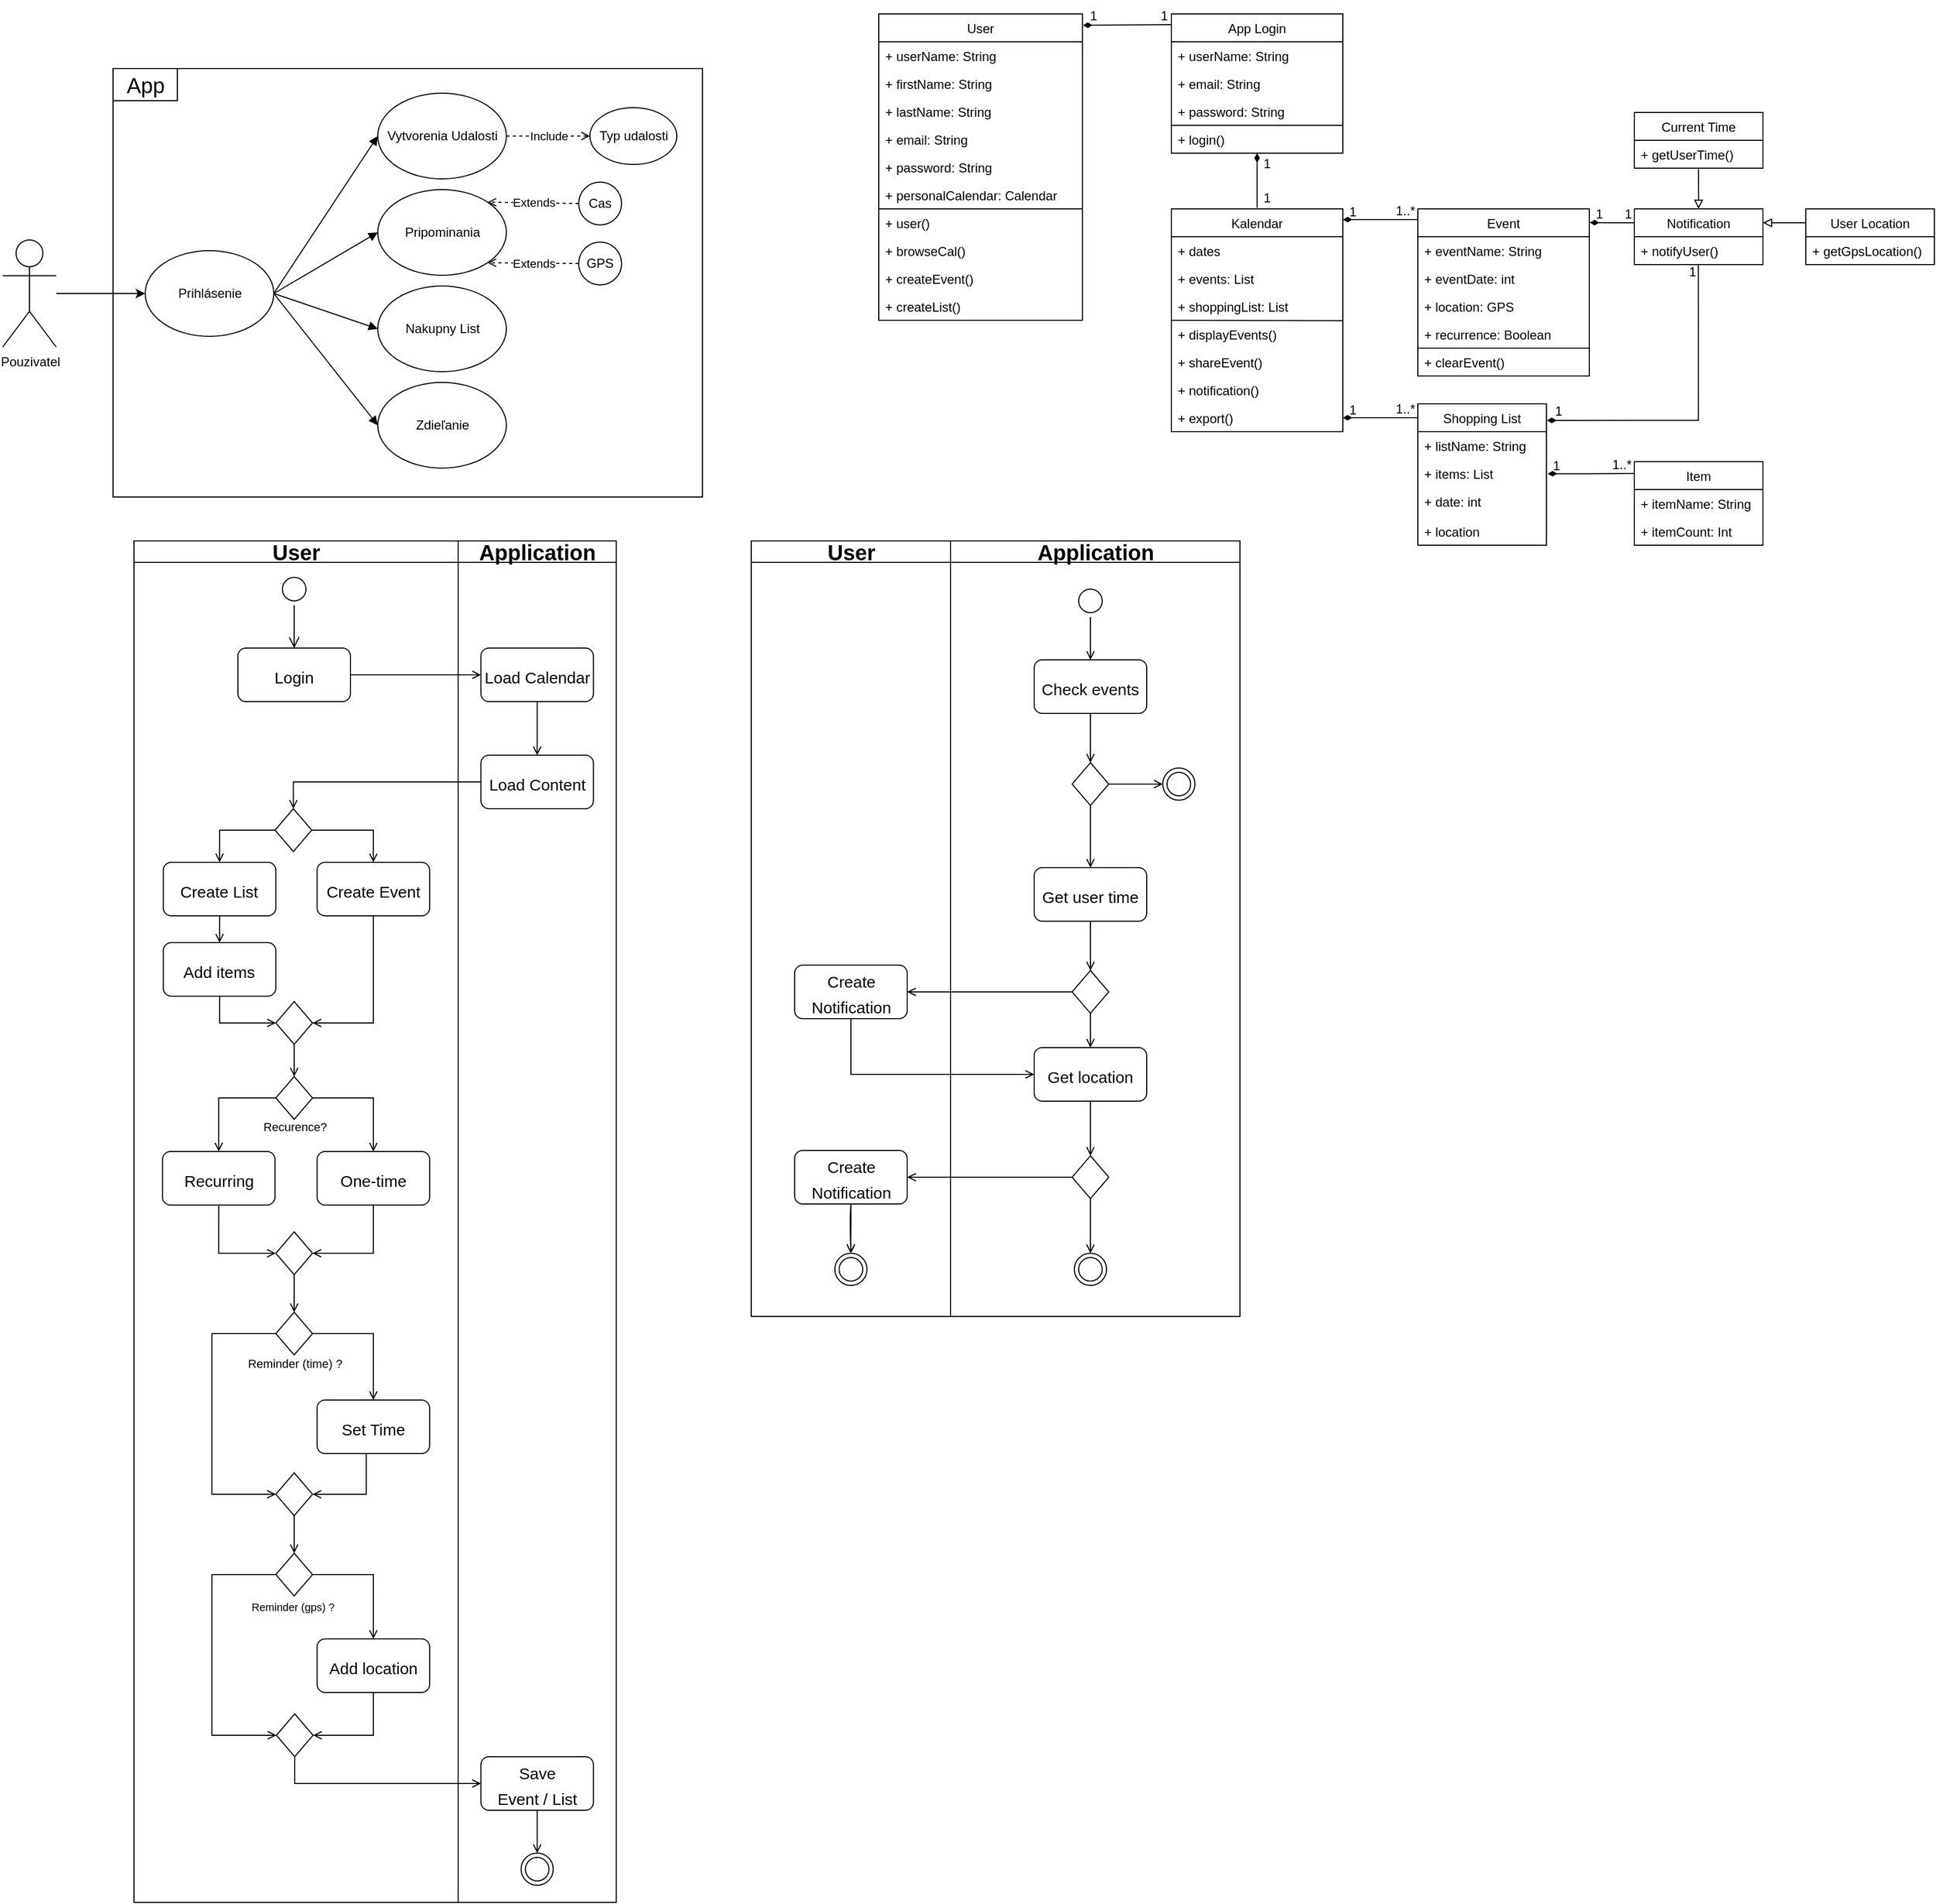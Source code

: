 <mxfile version="20.6.2" type="github">
  <diagram id="YsQUChMxit_Z1SeAfBHY" name="Page-1">
    <mxGraphModel dx="1298" dy="1121" grid="1" gridSize="24" guides="1" tooltips="1" connect="1" arrows="1" fold="1" page="0" pageScale="1" pageWidth="850" pageHeight="1100" math="0" shadow="0">
      <root>
        <mxCell id="0" />
        <mxCell id="1" parent="0" />
        <mxCell id="miq3lb_JbVs2y22tPe6I-1" value="Pouzivatel" style="shape=umlActor;verticalLabelPosition=bottom;verticalAlign=top;html=1;outlineConnect=0;" parent="1" vertex="1">
          <mxGeometry x="70.5" y="200" width="50" height="100" as="geometry" />
        </mxCell>
        <mxCell id="miq3lb_JbVs2y22tPe6I-6" value="Vytvorenia Udalosti" style="ellipse;whiteSpace=wrap;html=1;" parent="1" vertex="1">
          <mxGeometry x="420.5" y="63" width="120" height="80" as="geometry" />
        </mxCell>
        <mxCell id="miq3lb_JbVs2y22tPe6I-7" value="Nakupny List" style="ellipse;whiteSpace=wrap;html=1;" parent="1" vertex="1">
          <mxGeometry x="420.5" y="243" width="120" height="80" as="geometry" />
        </mxCell>
        <mxCell id="miq3lb_JbVs2y22tPe6I-8" value="Zdieľanie" style="ellipse;whiteSpace=wrap;html=1;" parent="1" vertex="1">
          <mxGeometry x="420.5" y="333" width="120" height="80" as="geometry" />
        </mxCell>
        <mxCell id="miq3lb_JbVs2y22tPe6I-10" value="" style="endArrow=block;html=1;rounded=0;entryX=0;entryY=0.5;entryDx=0;entryDy=0;endFill=1;exitX=1;exitY=0.5;exitDx=0;exitDy=0;" parent="1" target="miq3lb_JbVs2y22tPe6I-6" edge="1" source="XvDEjpSmmAusepGZGCwF-2">
          <mxGeometry width="50" height="50" relative="1" as="geometry">
            <mxPoint x="329.5" y="230" as="sourcePoint" />
            <mxPoint x="789.5" y="220" as="targetPoint" />
          </mxGeometry>
        </mxCell>
        <mxCell id="miq3lb_JbVs2y22tPe6I-11" value="" style="endArrow=block;html=1;rounded=0;entryX=0;entryY=0.5;entryDx=0;entryDy=0;endFill=1;exitX=1;exitY=0.5;exitDx=0;exitDy=0;" parent="1" target="miq3lb_JbVs2y22tPe6I-7" edge="1" source="XvDEjpSmmAusepGZGCwF-2">
          <mxGeometry width="50" height="50" relative="1" as="geometry">
            <mxPoint x="329.5" y="250" as="sourcePoint" />
            <mxPoint x="789.5" y="240" as="targetPoint" />
          </mxGeometry>
        </mxCell>
        <mxCell id="miq3lb_JbVs2y22tPe6I-12" value="" style="endArrow=block;html=1;rounded=0;entryX=0;entryY=0.5;entryDx=0;entryDy=0;endFill=1;exitX=1;exitY=0.5;exitDx=0;exitDy=0;" parent="1" target="miq3lb_JbVs2y22tPe6I-8" edge="1" source="XvDEjpSmmAusepGZGCwF-2">
          <mxGeometry width="50" height="50" relative="1" as="geometry">
            <mxPoint x="329.5" y="260" as="sourcePoint" />
            <mxPoint x="789.5" y="210" as="targetPoint" />
          </mxGeometry>
        </mxCell>
        <mxCell id="miq3lb_JbVs2y22tPe6I-14" value="Typ udalosti" style="ellipse;whiteSpace=wrap;html=1;" parent="1" vertex="1">
          <mxGeometry x="618.5" y="76.5" width="81" height="53" as="geometry" />
        </mxCell>
        <mxCell id="miq3lb_JbVs2y22tPe6I-15" value="Include" style="endArrow=open;html=1;rounded=0;exitX=1;exitY=0.5;exitDx=0;exitDy=0;entryX=0;entryY=0.5;entryDx=0;entryDy=0;dashed=1;endFill=0;" parent="1" source="miq3lb_JbVs2y22tPe6I-6" target="miq3lb_JbVs2y22tPe6I-14" edge="1">
          <mxGeometry width="50" height="50" relative="1" as="geometry">
            <mxPoint x="651.5" y="260" as="sourcePoint" />
            <mxPoint x="721.5" y="40" as="targetPoint" />
          </mxGeometry>
        </mxCell>
        <mxCell id="miq3lb_JbVs2y22tPe6I-19" value="Pripominania" style="ellipse;whiteSpace=wrap;html=1;" parent="1" vertex="1">
          <mxGeometry x="420.5" y="153" width="120" height="80" as="geometry" />
        </mxCell>
        <mxCell id="miq3lb_JbVs2y22tPe6I-21" value="Cas" style="ellipse;whiteSpace=wrap;html=1;" parent="1" vertex="1">
          <mxGeometry x="608" y="146" width="40" height="40" as="geometry" />
        </mxCell>
        <mxCell id="miq3lb_JbVs2y22tPe6I-22" value="GPS" style="ellipse;whiteSpace=wrap;html=1;" parent="1" vertex="1">
          <mxGeometry x="608" y="202" width="40" height="40" as="geometry" />
        </mxCell>
        <mxCell id="miq3lb_JbVs2y22tPe6I-23" value="Extends" style="endArrow=open;html=1;rounded=0;dashed=1;exitX=0;exitY=0.5;exitDx=0;exitDy=0;entryX=1;entryY=0;entryDx=0;entryDy=0;endFill=0;" parent="1" source="miq3lb_JbVs2y22tPe6I-21" edge="1" target="miq3lb_JbVs2y22tPe6I-19">
          <mxGeometry width="50" height="50" relative="1" as="geometry">
            <mxPoint x="671.5" y="238" as="sourcePoint" />
            <mxPoint x="623.926" y="129.716" as="targetPoint" />
          </mxGeometry>
        </mxCell>
        <mxCell id="miq3lb_JbVs2y22tPe6I-24" value="Extends" style="endArrow=open;html=1;rounded=0;dashed=1;exitX=0;exitY=0.5;exitDx=0;exitDy=0;entryX=1;entryY=1;entryDx=0;entryDy=0;endFill=0;" parent="1" edge="1" target="miq3lb_JbVs2y22tPe6I-19" source="miq3lb_JbVs2y22tPe6I-22">
          <mxGeometry width="50" height="50" relative="1" as="geometry">
            <mxPoint x="773.5" y="172" as="sourcePoint" />
            <mxPoint x="622.926" y="171.284" as="targetPoint" />
          </mxGeometry>
        </mxCell>
        <mxCell id="miq3lb_JbVs2y22tPe6I-25" value="" style="endArrow=block;html=1;rounded=0;entryX=0;entryY=0.5;entryDx=0;entryDy=0;endFill=1;exitX=1;exitY=0.5;exitDx=0;exitDy=0;" parent="1" edge="1" target="miq3lb_JbVs2y22tPe6I-19" source="XvDEjpSmmAusepGZGCwF-2">
          <mxGeometry width="50" height="50" relative="1" as="geometry">
            <mxPoint x="329.5" y="242" as="sourcePoint" />
            <mxPoint x="511.5" y="152" as="targetPoint" />
          </mxGeometry>
        </mxCell>
        <mxCell id="miq3lb_JbVs2y22tPe6I-32" value="&lt;font style=&quot;font-size: 20px;&quot;&gt;App&lt;/font&gt;" style="text;html=1;strokeColor=default;fillColor=none;align=center;verticalAlign=middle;whiteSpace=wrap;rounded=0;" parent="1" vertex="1">
          <mxGeometry x="173.5" y="40" width="60" height="30" as="geometry" />
        </mxCell>
        <mxCell id="_EXAe3c4rwl4PC7S1Te0-2" value="App Login" style="swimlane;fontStyle=0;childLayout=stackLayout;horizontal=1;startSize=26;fillColor=none;horizontalStack=0;resizeParent=1;resizeParentMax=0;resizeLast=0;collapsible=1;marginBottom=0;strokeColor=default;" parent="1" vertex="1">
          <mxGeometry x="1161" y="-11" width="160" height="130" as="geometry" />
        </mxCell>
        <mxCell id="_EXAe3c4rwl4PC7S1Te0-3" value="+ userName: String" style="text;strokeColor=none;fillColor=none;align=left;verticalAlign=top;spacingLeft=4;spacingRight=4;overflow=hidden;rotatable=0;points=[[0,0.5],[1,0.5]];portConstraint=eastwest;" parent="_EXAe3c4rwl4PC7S1Te0-2" vertex="1">
          <mxGeometry y="26" width="160" height="26" as="geometry" />
        </mxCell>
        <mxCell id="_EXAe3c4rwl4PC7S1Te0-6" value="+ email: String" style="text;strokeColor=none;fillColor=none;align=left;verticalAlign=top;spacingLeft=4;spacingRight=4;overflow=hidden;rotatable=0;points=[[0,0.5],[1,0.5]];portConstraint=eastwest;" parent="_EXAe3c4rwl4PC7S1Te0-2" vertex="1">
          <mxGeometry y="52" width="160" height="26" as="geometry" />
        </mxCell>
        <mxCell id="_EXAe3c4rwl4PC7S1Te0-5" value="+ password: String" style="text;strokeColor=none;fillColor=none;align=left;verticalAlign=top;spacingLeft=4;spacingRight=4;overflow=hidden;rotatable=0;points=[[0,0.5],[1,0.5]];portConstraint=eastwest;" parent="_EXAe3c4rwl4PC7S1Te0-2" vertex="1">
          <mxGeometry y="78" width="160" height="26" as="geometry" />
        </mxCell>
        <mxCell id="_EXAe3c4rwl4PC7S1Te0-4" value="+ login()" style="text;strokeColor=default;fillColor=none;align=left;verticalAlign=top;spacingLeft=4;spacingRight=4;overflow=hidden;rotatable=0;points=[[0,0.5],[1,0.5]];portConstraint=eastwest;" parent="_EXAe3c4rwl4PC7S1Te0-2" vertex="1">
          <mxGeometry y="104" width="160" height="26" as="geometry" />
        </mxCell>
        <mxCell id="_EXAe3c4rwl4PC7S1Te0-11" value="Shopping List" style="swimlane;fontStyle=0;childLayout=stackLayout;horizontal=1;startSize=26;fillColor=none;horizontalStack=0;resizeParent=1;resizeParentMax=0;resizeLast=0;collapsible=1;marginBottom=0;" parent="1" vertex="1">
          <mxGeometry x="1391" y="353" width="120" height="132" as="geometry" />
        </mxCell>
        <mxCell id="_EXAe3c4rwl4PC7S1Te0-12" value="+ listName: String&#xa;&#xa;" style="text;strokeColor=none;fillColor=none;align=left;verticalAlign=top;spacingLeft=4;spacingRight=4;overflow=hidden;rotatable=0;points=[[0,0.5],[1,0.5]];portConstraint=eastwest;" parent="_EXAe3c4rwl4PC7S1Te0-11" vertex="1">
          <mxGeometry y="26" width="120" height="26" as="geometry" />
        </mxCell>
        <mxCell id="_EXAe3c4rwl4PC7S1Te0-15" value="+ items: List" style="text;strokeColor=none;fillColor=none;align=left;verticalAlign=top;spacingLeft=4;spacingRight=4;overflow=hidden;rotatable=0;points=[[0,0.5],[1,0.5]];portConstraint=eastwest;" parent="_EXAe3c4rwl4PC7S1Te0-11" vertex="1">
          <mxGeometry y="52" width="120" height="26" as="geometry" />
        </mxCell>
        <mxCell id="_EXAe3c4rwl4PC7S1Te0-13" value="+ date: int" style="text;strokeColor=none;fillColor=none;align=left;verticalAlign=top;spacingLeft=4;spacingRight=4;overflow=hidden;rotatable=0;points=[[0,0.5],[1,0.5]];portConstraint=eastwest;" parent="_EXAe3c4rwl4PC7S1Te0-11" vertex="1">
          <mxGeometry y="78" width="120" height="28" as="geometry" />
        </mxCell>
        <mxCell id="_EXAe3c4rwl4PC7S1Te0-14" value="+ location" style="text;strokeColor=none;fillColor=none;align=left;verticalAlign=top;spacingLeft=4;spacingRight=4;overflow=hidden;rotatable=0;points=[[0,0.5],[1,0.5]];portConstraint=eastwest;" parent="_EXAe3c4rwl4PC7S1Te0-11" vertex="1">
          <mxGeometry y="106" width="120" height="26" as="geometry" />
        </mxCell>
        <mxCell id="_EXAe3c4rwl4PC7S1Te0-16" value="Item" style="swimlane;fontStyle=0;childLayout=stackLayout;horizontal=1;startSize=26;fillColor=none;horizontalStack=0;resizeParent=1;resizeParentMax=0;resizeLast=0;collapsible=1;marginBottom=0;" parent="1" vertex="1">
          <mxGeometry x="1593" y="407" width="120" height="78" as="geometry" />
        </mxCell>
        <mxCell id="_EXAe3c4rwl4PC7S1Te0-17" value="+ itemName: String&#xa;" style="text;strokeColor=none;fillColor=none;align=left;verticalAlign=top;spacingLeft=4;spacingRight=4;overflow=hidden;rotatable=0;points=[[0,0.5],[1,0.5]];portConstraint=eastwest;" parent="_EXAe3c4rwl4PC7S1Te0-16" vertex="1">
          <mxGeometry y="26" width="120" height="26" as="geometry" />
        </mxCell>
        <mxCell id="_EXAe3c4rwl4PC7S1Te0-18" value="+ itemCount: Int" style="text;strokeColor=none;fillColor=none;align=left;verticalAlign=top;spacingLeft=4;spacingRight=4;overflow=hidden;rotatable=0;points=[[0,0.5],[1,0.5]];portConstraint=eastwest;" parent="_EXAe3c4rwl4PC7S1Te0-16" vertex="1">
          <mxGeometry y="52" width="120" height="26" as="geometry" />
        </mxCell>
        <mxCell id="_EXAe3c4rwl4PC7S1Te0-21" value="Event" style="swimlane;fontStyle=0;childLayout=stackLayout;horizontal=1;startSize=26;fillColor=none;horizontalStack=0;resizeParent=1;resizeParentMax=0;resizeLast=0;collapsible=1;marginBottom=0;strokeColor=default;" parent="1" vertex="1">
          <mxGeometry x="1391" y="171" width="160" height="156" as="geometry">
            <mxRectangle x="350" y="1360" width="80" height="30" as="alternateBounds" />
          </mxGeometry>
        </mxCell>
        <mxCell id="_EXAe3c4rwl4PC7S1Te0-22" value="+ eventName: String" style="text;strokeColor=none;fillColor=none;align=left;verticalAlign=top;spacingLeft=4;spacingRight=4;overflow=hidden;rotatable=0;points=[[0,0.5],[1,0.5]];portConstraint=eastwest;" parent="_EXAe3c4rwl4PC7S1Te0-21" vertex="1">
          <mxGeometry y="26" width="160" height="26" as="geometry" />
        </mxCell>
        <mxCell id="_EXAe3c4rwl4PC7S1Te0-23" value="+ eventDate: int" style="text;strokeColor=none;fillColor=none;align=left;verticalAlign=top;spacingLeft=4;spacingRight=4;overflow=hidden;rotatable=0;points=[[0,0.5],[1,0.5]];portConstraint=eastwest;" parent="_EXAe3c4rwl4PC7S1Te0-21" vertex="1">
          <mxGeometry y="52" width="160" height="26" as="geometry" />
        </mxCell>
        <mxCell id="_EXAe3c4rwl4PC7S1Te0-24" value="+ location: GPS" style="text;strokeColor=none;fillColor=none;align=left;verticalAlign=top;spacingLeft=4;spacingRight=4;overflow=hidden;rotatable=0;points=[[0,0.5],[1,0.5]];portConstraint=eastwest;" parent="_EXAe3c4rwl4PC7S1Te0-21" vertex="1">
          <mxGeometry y="78" width="160" height="26" as="geometry" />
        </mxCell>
        <mxCell id="_EXAe3c4rwl4PC7S1Te0-32" value="+ recurrence: Boolean " style="text;strokeColor=none;fillColor=none;align=left;verticalAlign=top;spacingLeft=4;spacingRight=4;overflow=hidden;rotatable=0;points=[[0,0.5],[1,0.5]];portConstraint=eastwest;" parent="_EXAe3c4rwl4PC7S1Te0-21" vertex="1">
          <mxGeometry y="104" width="160" height="26" as="geometry" />
        </mxCell>
        <mxCell id="JxuMeKBLTt-bc3pycbI3-24" value="+ clearEvent() " style="text;strokeColor=default;fillColor=none;align=left;verticalAlign=top;spacingLeft=4;spacingRight=4;overflow=hidden;rotatable=0;points=[[0,0.5],[1,0.5]];portConstraint=eastwest;" vertex="1" parent="_EXAe3c4rwl4PC7S1Te0-21">
          <mxGeometry y="130" width="160" height="26" as="geometry" />
        </mxCell>
        <mxCell id="_EXAe3c4rwl4PC7S1Te0-26" value="Kalendar" style="swimlane;fontStyle=0;childLayout=stackLayout;horizontal=1;startSize=26;fillColor=none;horizontalStack=0;resizeParent=1;resizeParentMax=0;resizeLast=0;collapsible=1;marginBottom=0;strokeColor=default;" parent="1" vertex="1">
          <mxGeometry x="1161" y="171" width="160" height="208" as="geometry">
            <mxRectangle x="350" y="1360" width="80" height="30" as="alternateBounds" />
          </mxGeometry>
        </mxCell>
        <mxCell id="_EXAe3c4rwl4PC7S1Te0-27" value="+ dates" style="text;strokeColor=none;fillColor=none;align=left;verticalAlign=top;spacingLeft=4;spacingRight=4;overflow=hidden;rotatable=0;points=[[0,0.5],[1,0.5]];portConstraint=eastwest;" parent="_EXAe3c4rwl4PC7S1Te0-26" vertex="1">
          <mxGeometry y="26" width="160" height="26" as="geometry" />
        </mxCell>
        <mxCell id="_EXAe3c4rwl4PC7S1Te0-42" value="+ events: List" style="text;strokeColor=none;fillColor=none;align=left;verticalAlign=top;spacingLeft=4;spacingRight=4;overflow=hidden;rotatable=0;points=[[0,0.5],[1,0.5]];portConstraint=eastwest;" parent="_EXAe3c4rwl4PC7S1Te0-26" vertex="1">
          <mxGeometry y="52" width="160" height="26" as="geometry" />
        </mxCell>
        <mxCell id="_EXAe3c4rwl4PC7S1Te0-41" value="+ shoppingList: List" style="text;strokeColor=none;fillColor=none;align=left;verticalAlign=top;spacingLeft=4;spacingRight=4;overflow=hidden;rotatable=0;points=[[0,0.5],[1,0.5]];portConstraint=eastwest;strokeWidth=1;perimeterSpacing=14;" parent="_EXAe3c4rwl4PC7S1Te0-26" vertex="1">
          <mxGeometry y="78" width="160" height="26" as="geometry" />
        </mxCell>
        <mxCell id="_EXAe3c4rwl4PC7S1Te0-43" value="" style="endArrow=none;html=1;rounded=0;entryX=1.004;entryY=-0.025;entryDx=0;entryDy=0;entryPerimeter=0;" parent="_EXAe3c4rwl4PC7S1Te0-26" edge="1">
          <mxGeometry width="50" height="50" relative="1" as="geometry">
            <mxPoint x="0.36" y="104" as="sourcePoint" />
            <mxPoint x="160.0" y="104.35" as="targetPoint" />
            <Array as="points" />
          </mxGeometry>
        </mxCell>
        <mxCell id="_EXAe3c4rwl4PC7S1Te0-28" value="+ displayEvents()" style="text;strokeColor=none;fillColor=none;align=left;verticalAlign=top;spacingLeft=4;spacingRight=4;overflow=hidden;rotatable=0;points=[[0,0.5],[1,0.5]];portConstraint=eastwest;" parent="_EXAe3c4rwl4PC7S1Te0-26" vertex="1">
          <mxGeometry y="104" width="160" height="26" as="geometry" />
        </mxCell>
        <mxCell id="_EXAe3c4rwl4PC7S1Te0-29" value="+ shareEvent()" style="text;strokeColor=none;fillColor=none;align=left;verticalAlign=top;spacingLeft=4;spacingRight=4;overflow=hidden;rotatable=0;points=[[0,0.5],[1,0.5]];portConstraint=eastwest;" parent="_EXAe3c4rwl4PC7S1Te0-26" vertex="1">
          <mxGeometry y="130" width="160" height="26" as="geometry" />
        </mxCell>
        <mxCell id="_EXAe3c4rwl4PC7S1Te0-40" value="+ notification()" style="text;strokeColor=none;fillColor=none;align=left;verticalAlign=top;spacingLeft=4;spacingRight=4;overflow=hidden;rotatable=0;points=[[0,0.5],[1,0.5]];portConstraint=eastwest;" parent="_EXAe3c4rwl4PC7S1Te0-26" vertex="1">
          <mxGeometry y="156" width="160" height="26" as="geometry" />
        </mxCell>
        <mxCell id="_EXAe3c4rwl4PC7S1Te0-33" value="+ export()" style="text;strokeColor=none;fillColor=none;align=left;verticalAlign=top;spacingLeft=4;spacingRight=4;overflow=hidden;rotatable=0;points=[[0,0.5],[1,0.5]];portConstraint=eastwest;" parent="_EXAe3c4rwl4PC7S1Te0-26" vertex="1">
          <mxGeometry y="182" width="160" height="26" as="geometry" />
        </mxCell>
        <mxCell id="XvDEjpSmmAusepGZGCwF-2" value="Prihlásenie" style="ellipse;whiteSpace=wrap;html=1;" parent="1" vertex="1">
          <mxGeometry x="203.5" y="210" width="120" height="80" as="geometry" />
        </mxCell>
        <mxCell id="XvDEjpSmmAusepGZGCwF-3" value="" style="endArrow=classic;html=1;rounded=0;entryX=0;entryY=0.5;entryDx=0;entryDy=0;" parent="1" source="miq3lb_JbVs2y22tPe6I-1" target="XvDEjpSmmAusepGZGCwF-2" edge="1">
          <mxGeometry width="50" height="50" relative="1" as="geometry">
            <mxPoint x="558.5" y="248" as="sourcePoint" />
            <mxPoint x="198.5" y="250" as="targetPoint" />
          </mxGeometry>
        </mxCell>
        <mxCell id="JxuMeKBLTt-bc3pycbI3-1" value="User" style="swimlane;fontStyle=0;childLayout=stackLayout;horizontal=1;startSize=26;fillColor=none;horizontalStack=0;resizeParent=1;resizeParentMax=0;resizeLast=0;collapsible=1;marginBottom=0;strokeColor=default;" vertex="1" parent="1">
          <mxGeometry x="888" y="-11" width="190" height="286" as="geometry" />
        </mxCell>
        <mxCell id="JxuMeKBLTt-bc3pycbI3-2" value="+ userName: String" style="text;strokeColor=none;fillColor=none;align=left;verticalAlign=top;spacingLeft=4;spacingRight=4;overflow=hidden;rotatable=0;points=[[0,0.5],[1,0.5]];portConstraint=eastwest;" vertex="1" parent="JxuMeKBLTt-bc3pycbI3-1">
          <mxGeometry y="26" width="190" height="26" as="geometry" />
        </mxCell>
        <mxCell id="JxuMeKBLTt-bc3pycbI3-3" value="+ firstName: String" style="text;strokeColor=none;fillColor=none;align=left;verticalAlign=top;spacingLeft=4;spacingRight=4;overflow=hidden;rotatable=0;points=[[0,0.5],[1,0.5]];portConstraint=eastwest;" vertex="1" parent="JxuMeKBLTt-bc3pycbI3-1">
          <mxGeometry y="52" width="190" height="26" as="geometry" />
        </mxCell>
        <mxCell id="JxuMeKBLTt-bc3pycbI3-4" value="+ lastName: String" style="text;strokeColor=none;fillColor=none;align=left;verticalAlign=top;spacingLeft=4;spacingRight=4;overflow=hidden;rotatable=0;points=[[0,0.5],[1,0.5]];portConstraint=eastwest;" vertex="1" parent="JxuMeKBLTt-bc3pycbI3-1">
          <mxGeometry y="78" width="190" height="26" as="geometry" />
        </mxCell>
        <mxCell id="JxuMeKBLTt-bc3pycbI3-5" value="+ email: String" style="text;strokeColor=none;fillColor=none;align=left;verticalAlign=top;spacingLeft=4;spacingRight=4;overflow=hidden;rotatable=0;points=[[0,0.5],[1,0.5]];portConstraint=eastwest;" vertex="1" parent="JxuMeKBLTt-bc3pycbI3-1">
          <mxGeometry y="104" width="190" height="26" as="geometry" />
        </mxCell>
        <mxCell id="JxuMeKBLTt-bc3pycbI3-7" value="+ password: String" style="text;strokeColor=none;fillColor=none;align=left;verticalAlign=top;spacingLeft=4;spacingRight=4;overflow=hidden;rotatable=0;points=[[0,0.5],[1,0.5]];portConstraint=eastwest;" vertex="1" parent="JxuMeKBLTt-bc3pycbI3-1">
          <mxGeometry y="130" width="190" height="26" as="geometry" />
        </mxCell>
        <mxCell id="JxuMeKBLTt-bc3pycbI3-6" value="+ personalCalendar: Calendar" style="text;strokeColor=none;fillColor=none;align=left;verticalAlign=top;spacingLeft=4;spacingRight=4;overflow=hidden;rotatable=0;points=[[0,0.5],[1,0.5]];portConstraint=eastwest;" vertex="1" parent="JxuMeKBLTt-bc3pycbI3-1">
          <mxGeometry y="156" width="190" height="26" as="geometry" />
        </mxCell>
        <mxCell id="JxuMeKBLTt-bc3pycbI3-12" value="" style="endArrow=none;html=1;rounded=0;" edge="1" parent="JxuMeKBLTt-bc3pycbI3-1">
          <mxGeometry width="50" height="50" relative="1" as="geometry">
            <mxPoint x="1.137e-13" y="182" as="sourcePoint" />
            <mxPoint x="190" y="182" as="targetPoint" />
            <Array as="points" />
          </mxGeometry>
        </mxCell>
        <mxCell id="JxuMeKBLTt-bc3pycbI3-8" value="+ user()" style="text;strokeColor=none;fillColor=none;align=left;verticalAlign=top;spacingLeft=4;spacingRight=4;overflow=hidden;rotatable=0;points=[[0,0.5],[1,0.5]];portConstraint=eastwest;" vertex="1" parent="JxuMeKBLTt-bc3pycbI3-1">
          <mxGeometry y="182" width="190" height="26" as="geometry" />
        </mxCell>
        <mxCell id="JxuMeKBLTt-bc3pycbI3-9" value="+ browseCal()" style="text;strokeColor=none;fillColor=none;align=left;verticalAlign=top;spacingLeft=4;spacingRight=4;overflow=hidden;rotatable=0;points=[[0,0.5],[1,0.5]];portConstraint=eastwest;" vertex="1" parent="JxuMeKBLTt-bc3pycbI3-1">
          <mxGeometry y="208" width="190" height="26" as="geometry" />
        </mxCell>
        <mxCell id="JxuMeKBLTt-bc3pycbI3-11" value="+ createEvent()" style="text;strokeColor=none;fillColor=none;align=left;verticalAlign=top;spacingLeft=4;spacingRight=4;overflow=hidden;rotatable=0;points=[[0,0.5],[1,0.5]];portConstraint=eastwest;" vertex="1" parent="JxuMeKBLTt-bc3pycbI3-1">
          <mxGeometry y="234" width="190" height="26" as="geometry" />
        </mxCell>
        <mxCell id="JxuMeKBLTt-bc3pycbI3-10" value="+ createList()" style="text;strokeColor=none;fillColor=none;align=left;verticalAlign=top;spacingLeft=4;spacingRight=4;overflow=hidden;rotatable=0;points=[[0,0.5],[1,0.5]];portConstraint=eastwest;" vertex="1" parent="JxuMeKBLTt-bc3pycbI3-1">
          <mxGeometry y="260" width="190" height="26" as="geometry" />
        </mxCell>
        <mxCell id="JxuMeKBLTt-bc3pycbI3-17" value="" style="endArrow=none;html=1;rounded=0;exitX=1.003;exitY=0.037;exitDx=0;exitDy=0;exitPerimeter=0;endFill=0;startArrow=diamondThin;startFill=1;" edge="1" parent="1" source="JxuMeKBLTt-bc3pycbI3-1">
          <mxGeometry width="50" height="50" relative="1" as="geometry">
            <mxPoint x="1241" y="159" as="sourcePoint" />
            <mxPoint x="1161" y="-1" as="targetPoint" />
          </mxGeometry>
        </mxCell>
        <mxCell id="JxuMeKBLTt-bc3pycbI3-18" value="" style="endArrow=none;html=1;rounded=0;endFill=0;exitX=0.5;exitY=1;exitDx=0;exitDy=0;exitPerimeter=0;startArrow=diamondThin;startFill=1;" edge="1" parent="1" source="_EXAe3c4rwl4PC7S1Te0-4">
          <mxGeometry width="50" height="50" relative="1" as="geometry">
            <mxPoint x="1241" y="70" as="sourcePoint" />
            <mxPoint x="1241" y="170" as="targetPoint" />
          </mxGeometry>
        </mxCell>
        <mxCell id="JxuMeKBLTt-bc3pycbI3-25" value="" style="endArrow=none;html=1;rounded=0;entryX=0;entryY=0.064;entryDx=0;entryDy=0;entryPerimeter=0;endFill=0;startArrow=diamondThin;startFill=1;" edge="1" parent="1" target="_EXAe3c4rwl4PC7S1Te0-21">
          <mxGeometry width="50" height="50" relative="1" as="geometry">
            <mxPoint x="1321" y="181" as="sourcePoint" />
            <mxPoint x="1381" y="121" as="targetPoint" />
          </mxGeometry>
        </mxCell>
        <mxCell id="JxuMeKBLTt-bc3pycbI3-54" value="" style="edgeStyle=orthogonalEdgeStyle;rounded=0;orthogonalLoop=1;jettySize=auto;html=1;endArrow=diamondThin;endFill=1;entryX=1.002;entryY=0.082;entryDx=0;entryDy=0;entryPerimeter=0;exitX=0;exitY=0.25;exitDx=0;exitDy=0;" edge="1" parent="1" source="JxuMeKBLTt-bc3pycbI3-44" target="_EXAe3c4rwl4PC7S1Te0-21">
          <mxGeometry relative="1" as="geometry" />
        </mxCell>
        <mxCell id="JxuMeKBLTt-bc3pycbI3-44" value="Notification" style="swimlane;fontStyle=0;childLayout=stackLayout;horizontal=1;startSize=26;fillColor=none;horizontalStack=0;resizeParent=1;resizeParentMax=0;resizeLast=0;collapsible=1;marginBottom=0;" vertex="1" parent="1">
          <mxGeometry x="1593" y="171" width="120" height="52" as="geometry" />
        </mxCell>
        <mxCell id="JxuMeKBLTt-bc3pycbI3-45" value="+ notifyUser()" style="text;strokeColor=none;fillColor=none;align=left;verticalAlign=top;spacingLeft=4;spacingRight=4;overflow=hidden;rotatable=0;points=[[0,0.5],[1,0.5]];portConstraint=eastwest;" vertex="1" parent="JxuMeKBLTt-bc3pycbI3-44">
          <mxGeometry y="26" width="120" height="26" as="geometry" />
        </mxCell>
        <mxCell id="JxuMeKBLTt-bc3pycbI3-46" value="" style="edgeStyle=orthogonalEdgeStyle;rounded=0;orthogonalLoop=1;jettySize=auto;html=1;endArrow=block;endFill=0;entryX=1;entryY=0.25;entryDx=0;entryDy=0;exitX=0;exitY=0.25;exitDx=0;exitDy=0;" edge="1" parent="1" source="JxuMeKBLTt-bc3pycbI3-47" target="JxuMeKBLTt-bc3pycbI3-44">
          <mxGeometry relative="1" as="geometry" />
        </mxCell>
        <mxCell id="JxuMeKBLTt-bc3pycbI3-47" value="User Location" style="swimlane;fontStyle=0;childLayout=stackLayout;horizontal=1;startSize=26;fillColor=none;horizontalStack=0;resizeParent=1;resizeParentMax=0;resizeLast=0;collapsible=1;marginBottom=0;" vertex="1" parent="1">
          <mxGeometry x="1753" y="171" width="120" height="52" as="geometry" />
        </mxCell>
        <mxCell id="JxuMeKBLTt-bc3pycbI3-48" value="+ getGpsLocation()" style="text;strokeColor=none;fillColor=none;align=left;verticalAlign=top;spacingLeft=4;spacingRight=4;overflow=hidden;rotatable=0;points=[[0,0.5],[1,0.5]];portConstraint=eastwest;" vertex="1" parent="JxuMeKBLTt-bc3pycbI3-47">
          <mxGeometry y="26" width="120" height="26" as="geometry" />
        </mxCell>
        <mxCell id="JxuMeKBLTt-bc3pycbI3-49" value="Current Time" style="swimlane;fontStyle=0;childLayout=stackLayout;horizontal=1;startSize=26;fillColor=none;horizontalStack=0;resizeParent=1;resizeParentMax=0;resizeLast=0;collapsible=1;marginBottom=0;" vertex="1" parent="1">
          <mxGeometry x="1593" y="81" width="120" height="52" as="geometry" />
        </mxCell>
        <mxCell id="JxuMeKBLTt-bc3pycbI3-50" value="+ getUserTime()" style="text;strokeColor=none;fillColor=none;align=left;verticalAlign=top;spacingLeft=4;spacingRight=4;overflow=hidden;rotatable=0;points=[[0,0.5],[1,0.5]];portConstraint=eastwest;" vertex="1" parent="JxuMeKBLTt-bc3pycbI3-49">
          <mxGeometry y="26" width="120" height="26" as="geometry" />
        </mxCell>
        <mxCell id="JxuMeKBLTt-bc3pycbI3-51" value="" style="edgeStyle=orthogonalEdgeStyle;rounded=0;orthogonalLoop=1;jettySize=auto;html=1;endArrow=block;endFill=0;entryX=0.5;entryY=0;entryDx=0;entryDy=0;exitX=0.499;exitY=1.024;exitDx=0;exitDy=0;exitPerimeter=0;" edge="1" parent="1" source="JxuMeKBLTt-bc3pycbI3-50" target="JxuMeKBLTt-bc3pycbI3-44">
          <mxGeometry relative="1" as="geometry">
            <mxPoint x="1663" y="73" as="sourcePoint" />
            <mxPoint x="1663" y="99" as="targetPoint" />
          </mxGeometry>
        </mxCell>
        <mxCell id="JxuMeKBLTt-bc3pycbI3-52" value="" style="edgeStyle=orthogonalEdgeStyle;rounded=0;orthogonalLoop=1;jettySize=auto;html=1;endArrow=none;endFill=0;exitX=1;exitY=0.5;exitDx=0;exitDy=0;startArrow=diamondThin;startFill=1;" edge="1" parent="1" source="_EXAe3c4rwl4PC7S1Te0-33">
          <mxGeometry relative="1" as="geometry">
            <mxPoint x="1323.6" y="366" as="sourcePoint" />
            <mxPoint x="1391" y="366" as="targetPoint" />
            <Array as="points" />
          </mxGeometry>
        </mxCell>
        <mxCell id="JxuMeKBLTt-bc3pycbI3-53" value="" style="edgeStyle=orthogonalEdgeStyle;rounded=0;orthogonalLoop=1;jettySize=auto;html=1;endArrow=none;endFill=0;exitX=1.01;exitY=0.51;exitDx=0;exitDy=0;exitPerimeter=0;startArrow=diamondThin;startFill=1;" edge="1" parent="1" source="_EXAe3c4rwl4PC7S1Te0-15">
          <mxGeometry relative="1" as="geometry">
            <mxPoint x="1513" y="418.0" as="sourcePoint" />
            <mxPoint x="1593" y="418" as="targetPoint" />
          </mxGeometry>
        </mxCell>
        <mxCell id="JxuMeKBLTt-bc3pycbI3-55" value="" style="edgeStyle=orthogonalEdgeStyle;rounded=0;orthogonalLoop=1;jettySize=auto;html=1;endArrow=diamondThin;endFill=1;entryX=1.004;entryY=0.117;entryDx=0;entryDy=0;entryPerimeter=0;exitX=0.498;exitY=1.005;exitDx=0;exitDy=0;exitPerimeter=0;" edge="1" parent="1" source="JxuMeKBLTt-bc3pycbI3-45" target="_EXAe3c4rwl4PC7S1Te0-11">
          <mxGeometry relative="1" as="geometry" />
        </mxCell>
        <mxCell id="JxuMeKBLTt-bc3pycbI3-56" value="1" style="text;html=1;align=center;verticalAlign=middle;resizable=0;points=[];autosize=1;strokeColor=none;fillColor=none;" vertex="1" parent="1">
          <mxGeometry x="1073" y="-24" width="30" height="30" as="geometry" />
        </mxCell>
        <mxCell id="JxuMeKBLTt-bc3pycbI3-57" value="1" style="text;html=1;align=center;verticalAlign=middle;resizable=0;points=[];autosize=1;strokeColor=none;fillColor=none;" vertex="1" parent="1">
          <mxGeometry x="1139" y="-24" width="30" height="30" as="geometry" />
        </mxCell>
        <mxCell id="JxuMeKBLTt-bc3pycbI3-58" value="1" style="text;html=1;align=center;verticalAlign=middle;resizable=0;points=[];autosize=1;strokeColor=none;fillColor=none;" vertex="1" parent="1">
          <mxGeometry x="1235" y="114" width="30" height="30" as="geometry" />
        </mxCell>
        <mxCell id="JxuMeKBLTt-bc3pycbI3-59" value="1" style="text;html=1;align=center;verticalAlign=middle;resizable=0;points=[];autosize=1;strokeColor=none;fillColor=none;" vertex="1" parent="1">
          <mxGeometry x="1235" y="146" width="30" height="30" as="geometry" />
        </mxCell>
        <mxCell id="JxuMeKBLTt-bc3pycbI3-60" value="1" style="text;html=1;align=center;verticalAlign=middle;resizable=0;points=[];autosize=1;strokeColor=none;fillColor=none;" vertex="1" parent="1">
          <mxGeometry x="1315" y="344" width="30" height="30" as="geometry" />
        </mxCell>
        <mxCell id="JxuMeKBLTt-bc3pycbI3-61" value="1..*" style="text;html=1;align=center;verticalAlign=middle;resizable=0;points=[];autosize=1;strokeColor=none;fillColor=none;" vertex="1" parent="1">
          <mxGeometry x="1359" y="343" width="40" height="30" as="geometry" />
        </mxCell>
        <mxCell id="JxuMeKBLTt-bc3pycbI3-63" value="1" style="text;html=1;align=center;verticalAlign=middle;resizable=0;points=[];autosize=1;strokeColor=none;fillColor=none;" vertex="1" parent="1">
          <mxGeometry x="1505" y="396" width="30" height="30" as="geometry" />
        </mxCell>
        <mxCell id="JxuMeKBLTt-bc3pycbI3-64" value="1..*" style="text;html=1;align=center;verticalAlign=middle;resizable=0;points=[];autosize=1;strokeColor=none;fillColor=none;" vertex="1" parent="1">
          <mxGeometry x="1561" y="395" width="40" height="30" as="geometry" />
        </mxCell>
        <mxCell id="JxuMeKBLTt-bc3pycbI3-66" value="1" style="text;html=1;align=center;verticalAlign=middle;resizable=0;points=[];autosize=1;strokeColor=none;fillColor=none;" vertex="1" parent="1">
          <mxGeometry x="1315" y="159" width="30" height="30" as="geometry" />
        </mxCell>
        <mxCell id="JxuMeKBLTt-bc3pycbI3-67" value="1..*" style="text;html=1;align=center;verticalAlign=middle;resizable=0;points=[];autosize=1;strokeColor=none;fillColor=none;" vertex="1" parent="1">
          <mxGeometry x="1359" y="158" width="40" height="30" as="geometry" />
        </mxCell>
        <mxCell id="JxuMeKBLTt-bc3pycbI3-68" value="1" style="text;html=1;align=center;verticalAlign=middle;resizable=0;points=[];autosize=1;strokeColor=none;fillColor=none;" vertex="1" parent="1">
          <mxGeometry x="1545" y="161" width="30" height="30" as="geometry" />
        </mxCell>
        <mxCell id="JxuMeKBLTt-bc3pycbI3-69" value="1" style="text;html=1;align=center;verticalAlign=middle;resizable=0;points=[];autosize=1;strokeColor=none;fillColor=none;" vertex="1" parent="1">
          <mxGeometry x="1572" y="161" width="30" height="30" as="geometry" />
        </mxCell>
        <mxCell id="JxuMeKBLTt-bc3pycbI3-70" value="1" style="text;html=1;align=center;verticalAlign=middle;resizable=0;points=[];autosize=1;strokeColor=none;fillColor=none;" vertex="1" parent="1">
          <mxGeometry x="1632" y="215" width="30" height="30" as="geometry" />
        </mxCell>
        <mxCell id="JxuMeKBLTt-bc3pycbI3-71" value="1" style="text;html=1;align=center;verticalAlign=middle;resizable=0;points=[];autosize=1;strokeColor=none;fillColor=none;" vertex="1" parent="1">
          <mxGeometry x="1507" y="345" width="30" height="30" as="geometry" />
        </mxCell>
        <mxCell id="JxuMeKBLTt-bc3pycbI3-73" value="" style="rounded=0;whiteSpace=wrap;html=1;strokeColor=default;fontSize=20;fillColor=none;" vertex="1" parent="1">
          <mxGeometry x="173.5" y="40" width="550" height="400" as="geometry" />
        </mxCell>
        <mxCell id="JxuMeKBLTt-bc3pycbI3-82" value="Application" style="swimlane;startSize=20;html=1;strokeColor=default;fontSize=20;fillColor=none;" vertex="1" parent="1">
          <mxGeometry x="495.5" y="481" width="147.5" height="1271" as="geometry" />
        </mxCell>
        <mxCell id="JxuMeKBLTt-bc3pycbI3-95" style="edgeStyle=orthogonalEdgeStyle;rounded=0;orthogonalLoop=1;jettySize=auto;html=1;exitX=0.5;exitY=1;exitDx=0;exitDy=0;entryX=0.5;entryY=0;entryDx=0;entryDy=0;strokeWidth=1;fontSize=15;startArrow=none;startFill=0;endArrow=open;endFill=0;" edge="1" parent="JxuMeKBLTt-bc3pycbI3-82" source="JxuMeKBLTt-bc3pycbI3-92" target="JxuMeKBLTt-bc3pycbI3-94">
          <mxGeometry relative="1" as="geometry" />
        </mxCell>
        <mxCell id="JxuMeKBLTt-bc3pycbI3-92" value="&lt;span style=&quot;font-size: 15px;&quot;&gt;Load Calendar&lt;/span&gt;" style="rounded=1;whiteSpace=wrap;html=1;strokeColor=default;strokeWidth=1;fontSize=20;fillColor=none;" vertex="1" parent="JxuMeKBLTt-bc3pycbI3-82">
          <mxGeometry x="21.25" y="100" width="105" height="50" as="geometry" />
        </mxCell>
        <mxCell id="JxuMeKBLTt-bc3pycbI3-94" value="&lt;span style=&quot;font-size: 15px;&quot;&gt;Load Content&lt;/span&gt;" style="rounded=1;whiteSpace=wrap;html=1;strokeColor=default;strokeWidth=1;fontSize=20;fillColor=none;" vertex="1" parent="JxuMeKBLTt-bc3pycbI3-82">
          <mxGeometry x="21.25" y="200" width="105" height="50" as="geometry" />
        </mxCell>
        <mxCell id="JxuMeKBLTt-bc3pycbI3-116" value="&lt;span style=&quot;font-size: 15px;&quot;&gt;Save &lt;br&gt;Event / List&lt;br&gt;&lt;/span&gt;" style="rounded=1;whiteSpace=wrap;html=1;strokeColor=default;strokeWidth=1;fontSize=20;fillColor=none;" vertex="1" parent="JxuMeKBLTt-bc3pycbI3-82">
          <mxGeometry x="21.25" y="1135" width="105" height="50" as="geometry" />
        </mxCell>
        <mxCell id="JxuMeKBLTt-bc3pycbI3-119" value="" style="ellipse;html=1;shape=endState;strokeWidth=1;fontSize=15;" vertex="1" parent="JxuMeKBLTt-bc3pycbI3-82">
          <mxGeometry x="58.75" y="1225" width="30" height="30" as="geometry" />
        </mxCell>
        <mxCell id="JxuMeKBLTt-bc3pycbI3-120" style="edgeStyle=orthogonalEdgeStyle;rounded=0;orthogonalLoop=1;jettySize=auto;html=1;exitX=0.5;exitY=1;exitDx=0;exitDy=0;entryX=0.5;entryY=0;entryDx=0;entryDy=0;strokeWidth=1;fontSize=15;startArrow=none;startFill=0;endArrow=open;endFill=0;" edge="1" parent="JxuMeKBLTt-bc3pycbI3-82" source="JxuMeKBLTt-bc3pycbI3-116" target="JxuMeKBLTt-bc3pycbI3-119">
          <mxGeometry relative="1" as="geometry" />
        </mxCell>
        <mxCell id="JxuMeKBLTt-bc3pycbI3-81" value="User" style="swimlane;startSize=20;html=1;strokeColor=default;fontSize=20;fillColor=none;" vertex="1" parent="1">
          <mxGeometry x="193" y="481" width="302.5" height="1271" as="geometry" />
        </mxCell>
        <mxCell id="JxuMeKBLTt-bc3pycbI3-86" value="" style="ellipse;html=1;shape=startState;fontSize=20;" vertex="1" parent="JxuMeKBLTt-bc3pycbI3-81">
          <mxGeometry x="134.5" y="30" width="30" height="30" as="geometry" />
        </mxCell>
        <mxCell id="JxuMeKBLTt-bc3pycbI3-87" value="" style="edgeStyle=orthogonalEdgeStyle;html=1;verticalAlign=bottom;endArrow=open;endSize=8;rounded=0;fontSize=20;entryX=0.5;entryY=0;entryDx=0;entryDy=0;" edge="1" source="JxuMeKBLTt-bc3pycbI3-86" parent="JxuMeKBLTt-bc3pycbI3-81" target="JxuMeKBLTt-bc3pycbI3-90">
          <mxGeometry relative="1" as="geometry">
            <mxPoint x="149.5" y="90" as="targetPoint" />
          </mxGeometry>
        </mxCell>
        <mxCell id="JxuMeKBLTt-bc3pycbI3-90" value="&lt;font style=&quot;font-size: 15px;&quot;&gt;Login&lt;/font&gt;" style="rounded=1;whiteSpace=wrap;html=1;strokeColor=default;strokeWidth=1;fontSize=20;fillColor=none;" vertex="1" parent="JxuMeKBLTt-bc3pycbI3-81">
          <mxGeometry x="97" y="100" width="105" height="50" as="geometry" />
        </mxCell>
        <mxCell id="JxuMeKBLTt-bc3pycbI3-168" style="edgeStyle=orthogonalEdgeStyle;rounded=0;orthogonalLoop=1;jettySize=auto;html=1;exitX=0.5;exitY=1;exitDx=0;exitDy=0;entryX=1;entryY=0.5;entryDx=0;entryDy=0;strokeWidth=1;fontSize=10;startArrow=none;startFill=0;endArrow=open;endFill=0;" edge="1" parent="JxuMeKBLTt-bc3pycbI3-81" source="JxuMeKBLTt-bc3pycbI3-103" target="JxuMeKBLTt-bc3pycbI3-165">
          <mxGeometry relative="1" as="geometry" />
        </mxCell>
        <mxCell id="JxuMeKBLTt-bc3pycbI3-103" value="&lt;span style=&quot;font-size: 15px;&quot;&gt;Create Event&lt;br&gt;&lt;/span&gt;" style="rounded=1;whiteSpace=wrap;html=1;strokeColor=default;strokeWidth=1;fontSize=20;fillColor=none;" vertex="1" parent="JxuMeKBLTt-bc3pycbI3-81">
          <mxGeometry x="170.88" y="300" width="105" height="50" as="geometry" />
        </mxCell>
        <mxCell id="JxuMeKBLTt-bc3pycbI3-110" style="edgeStyle=orthogonalEdgeStyle;rounded=0;orthogonalLoop=1;jettySize=auto;html=1;exitX=1;exitY=0.5;exitDx=0;exitDy=0;entryX=0.5;entryY=0;entryDx=0;entryDy=0;strokeWidth=1;fontSize=15;startArrow=none;startFill=0;endArrow=open;endFill=0;" edge="1" parent="JxuMeKBLTt-bc3pycbI3-81" source="JxuMeKBLTt-bc3pycbI3-98" target="JxuMeKBLTt-bc3pycbI3-108">
          <mxGeometry relative="1" as="geometry" />
        </mxCell>
        <mxCell id="JxuMeKBLTt-bc3pycbI3-111" style="edgeStyle=orthogonalEdgeStyle;rounded=0;orthogonalLoop=1;jettySize=auto;html=1;exitX=0;exitY=0.5;exitDx=0;exitDy=0;entryX=0.5;entryY=0;entryDx=0;entryDy=0;strokeWidth=1;fontSize=15;startArrow=none;startFill=0;endArrow=open;endFill=0;" edge="1" parent="JxuMeKBLTt-bc3pycbI3-81" source="JxuMeKBLTt-bc3pycbI3-98" target="JxuMeKBLTt-bc3pycbI3-109">
          <mxGeometry relative="1" as="geometry" />
        </mxCell>
        <mxCell id="JxuMeKBLTt-bc3pycbI3-98" value="" style="rhombus;whiteSpace=wrap;html=1;strokeWidth=1;fontSize=15;" vertex="1" parent="JxuMeKBLTt-bc3pycbI3-81">
          <mxGeometry x="132.38" y="500" width="34.25" height="40" as="geometry" />
        </mxCell>
        <mxCell id="JxuMeKBLTt-bc3pycbI3-115" style="edgeStyle=orthogonalEdgeStyle;rounded=0;orthogonalLoop=1;jettySize=auto;html=1;exitX=0.5;exitY=1;exitDx=0;exitDy=0;entryX=1;entryY=0.5;entryDx=0;entryDy=0;strokeWidth=1;fontSize=15;startArrow=none;startFill=0;endArrow=open;endFill=0;" edge="1" parent="JxuMeKBLTt-bc3pycbI3-81" source="JxuMeKBLTt-bc3pycbI3-108" target="JxuMeKBLTt-bc3pycbI3-113">
          <mxGeometry relative="1" as="geometry" />
        </mxCell>
        <mxCell id="JxuMeKBLTt-bc3pycbI3-108" value="&lt;span style=&quot;font-size: 15px;&quot;&gt;One-time&lt;br&gt;&lt;/span&gt;" style="rounded=1;whiteSpace=wrap;html=1;strokeColor=default;strokeWidth=1;fontSize=20;fillColor=none;" vertex="1" parent="JxuMeKBLTt-bc3pycbI3-81">
          <mxGeometry x="170.88" y="570" width="105" height="50" as="geometry" />
        </mxCell>
        <mxCell id="JxuMeKBLTt-bc3pycbI3-114" style="edgeStyle=orthogonalEdgeStyle;rounded=0;orthogonalLoop=1;jettySize=auto;html=1;exitX=0.5;exitY=1;exitDx=0;exitDy=0;entryX=0;entryY=0.5;entryDx=0;entryDy=0;strokeWidth=1;fontSize=15;startArrow=none;startFill=0;endArrow=open;endFill=0;" edge="1" parent="JxuMeKBLTt-bc3pycbI3-81" source="JxuMeKBLTt-bc3pycbI3-109" target="JxuMeKBLTt-bc3pycbI3-113">
          <mxGeometry relative="1" as="geometry" />
        </mxCell>
        <mxCell id="JxuMeKBLTt-bc3pycbI3-109" value="&lt;span style=&quot;font-size: 15px;&quot;&gt;Recurring&lt;br&gt;&lt;/span&gt;" style="rounded=1;whiteSpace=wrap;html=1;strokeColor=default;strokeWidth=1;fontSize=20;fillColor=none;" vertex="1" parent="JxuMeKBLTt-bc3pycbI3-81">
          <mxGeometry x="26.62" y="570" width="105" height="50" as="geometry" />
        </mxCell>
        <mxCell id="JxuMeKBLTt-bc3pycbI3-112" value="&lt;font style=&quot;font-size: 11px;&quot;&gt;Recurence?&lt;/font&gt;" style="text;html=1;align=center;verticalAlign=middle;resizable=0;points=[];autosize=1;strokeColor=none;fillColor=none;fontSize=15;" vertex="1" parent="JxuMeKBLTt-bc3pycbI3-81">
          <mxGeometry x="112" y="520" width="75" height="50" as="geometry" />
        </mxCell>
        <mxCell id="JxuMeKBLTt-bc3pycbI3-113" value="" style="rhombus;whiteSpace=wrap;html=1;strokeWidth=1;fontSize=15;" vertex="1" parent="JxuMeKBLTt-bc3pycbI3-81">
          <mxGeometry x="132.37" y="645" width="34.25" height="40" as="geometry" />
        </mxCell>
        <mxCell id="JxuMeKBLTt-bc3pycbI3-121" style="edgeStyle=orthogonalEdgeStyle;rounded=0;orthogonalLoop=1;jettySize=auto;html=1;exitX=0.5;exitY=1;exitDx=0;exitDy=0;entryX=0.5;entryY=0;entryDx=0;entryDy=0;strokeWidth=1;fontSize=15;startArrow=none;startFill=0;endArrow=open;endFill=0;" edge="1" parent="JxuMeKBLTt-bc3pycbI3-81" target="JxuMeKBLTt-bc3pycbI3-124" source="JxuMeKBLTt-bc3pycbI3-113">
          <mxGeometry relative="1" as="geometry">
            <mxPoint x="151.99" y="735" as="sourcePoint" />
          </mxGeometry>
        </mxCell>
        <mxCell id="JxuMeKBLTt-bc3pycbI3-138" style="edgeStyle=orthogonalEdgeStyle;rounded=0;orthogonalLoop=1;jettySize=auto;html=1;exitX=0;exitY=0.5;exitDx=0;exitDy=0;entryX=0;entryY=0.5;entryDx=0;entryDy=0;strokeWidth=1;fontSize=15;startArrow=none;startFill=0;endArrow=open;endFill=0;" edge="1" parent="JxuMeKBLTt-bc3pycbI3-81" source="JxuMeKBLTt-bc3pycbI3-124" target="JxuMeKBLTt-bc3pycbI3-137">
          <mxGeometry relative="1" as="geometry">
            <Array as="points">
              <mxPoint x="72.75" y="740" />
              <mxPoint x="72.75" y="890" />
            </Array>
          </mxGeometry>
        </mxCell>
        <mxCell id="JxuMeKBLTt-bc3pycbI3-124" value="" style="rhombus;whiteSpace=wrap;html=1;strokeWidth=1;fontSize=15;" vertex="1" parent="JxuMeKBLTt-bc3pycbI3-81">
          <mxGeometry x="132.38" y="720" width="34.25" height="40" as="geometry" />
        </mxCell>
        <mxCell id="JxuMeKBLTt-bc3pycbI3-140" style="edgeStyle=orthogonalEdgeStyle;rounded=0;orthogonalLoop=1;jettySize=auto;html=1;exitX=0.5;exitY=1;exitDx=0;exitDy=0;entryX=0.5;entryY=0;entryDx=0;entryDy=0;strokeWidth=1;fontSize=15;startArrow=none;startFill=0;endArrow=open;endFill=0;" edge="1" parent="JxuMeKBLTt-bc3pycbI3-81" source="JxuMeKBLTt-bc3pycbI3-137" target="JxuMeKBLTt-bc3pycbI3-139">
          <mxGeometry relative="1" as="geometry" />
        </mxCell>
        <mxCell id="JxuMeKBLTt-bc3pycbI3-137" value="" style="rhombus;whiteSpace=wrap;html=1;strokeWidth=1;fontSize=15;" vertex="1" parent="JxuMeKBLTt-bc3pycbI3-81">
          <mxGeometry x="132.38" y="870" width="34.25" height="40" as="geometry" />
        </mxCell>
        <mxCell id="JxuMeKBLTt-bc3pycbI3-129" value="&lt;span style=&quot;font-size: 11px;&quot;&gt;Reminder (time) ?&lt;/span&gt;" style="text;html=1;align=center;verticalAlign=middle;resizable=0;points=[];autosize=1;strokeColor=none;fillColor=none;fontSize=15;" vertex="1" parent="JxuMeKBLTt-bc3pycbI3-81">
          <mxGeometry x="100.01" y="741" width="100" height="50" as="geometry" />
        </mxCell>
        <mxCell id="JxuMeKBLTt-bc3pycbI3-147" style="edgeStyle=orthogonalEdgeStyle;rounded=0;orthogonalLoop=1;jettySize=auto;html=1;exitX=1;exitY=0.5;exitDx=0;exitDy=0;entryX=0.5;entryY=0;entryDx=0;entryDy=0;strokeWidth=1;fontSize=15;startArrow=none;startFill=0;endArrow=open;endFill=0;" edge="1" parent="JxuMeKBLTt-bc3pycbI3-81" source="JxuMeKBLTt-bc3pycbI3-139" target="JxuMeKBLTt-bc3pycbI3-146">
          <mxGeometry relative="1" as="geometry" />
        </mxCell>
        <mxCell id="JxuMeKBLTt-bc3pycbI3-150" style="edgeStyle=orthogonalEdgeStyle;rounded=0;orthogonalLoop=1;jettySize=auto;html=1;exitX=0;exitY=0.5;exitDx=0;exitDy=0;entryX=0;entryY=0.5;entryDx=0;entryDy=0;strokeWidth=1;fontSize=15;startArrow=none;startFill=0;endArrow=open;endFill=0;" edge="1" parent="JxuMeKBLTt-bc3pycbI3-81" source="JxuMeKBLTt-bc3pycbI3-139" target="JxuMeKBLTt-bc3pycbI3-148">
          <mxGeometry relative="1" as="geometry">
            <Array as="points">
              <mxPoint x="72.75" y="965" />
              <mxPoint x="72.75" y="1115" />
            </Array>
          </mxGeometry>
        </mxCell>
        <mxCell id="JxuMeKBLTt-bc3pycbI3-139" value="" style="rhombus;whiteSpace=wrap;html=1;strokeWidth=1;fontSize=15;" vertex="1" parent="JxuMeKBLTt-bc3pycbI3-81">
          <mxGeometry x="132.37" y="945" width="34.25" height="40" as="geometry" />
        </mxCell>
        <mxCell id="JxuMeKBLTt-bc3pycbI3-144" style="edgeStyle=orthogonalEdgeStyle;rounded=0;orthogonalLoop=1;jettySize=auto;html=1;exitX=0.5;exitY=1;exitDx=0;exitDy=0;entryX=1;entryY=0.5;entryDx=0;entryDy=0;strokeWidth=1;fontSize=15;startArrow=none;startFill=0;endArrow=open;endFill=0;" edge="1" parent="JxuMeKBLTt-bc3pycbI3-81" source="JxuMeKBLTt-bc3pycbI3-126" target="JxuMeKBLTt-bc3pycbI3-137">
          <mxGeometry relative="1" as="geometry">
            <Array as="points">
              <mxPoint x="216.75" y="890" />
            </Array>
          </mxGeometry>
        </mxCell>
        <mxCell id="JxuMeKBLTt-bc3pycbI3-126" value="&lt;span style=&quot;font-size: 15px;&quot;&gt;Set Time&lt;br&gt;&lt;/span&gt;" style="rounded=1;whiteSpace=wrap;html=1;strokeColor=default;strokeWidth=1;fontSize=20;fillColor=none;" vertex="1" parent="JxuMeKBLTt-bc3pycbI3-81">
          <mxGeometry x="170.88" y="802" width="105" height="50" as="geometry" />
        </mxCell>
        <mxCell id="JxuMeKBLTt-bc3pycbI3-135" style="edgeStyle=orthogonalEdgeStyle;rounded=0;orthogonalLoop=1;jettySize=auto;html=1;exitX=1;exitY=0.5;exitDx=0;exitDy=0;entryX=0.5;entryY=0;entryDx=0;entryDy=0;strokeWidth=1;fontSize=15;startArrow=none;startFill=0;endArrow=open;endFill=0;" edge="1" parent="JxuMeKBLTt-bc3pycbI3-81" source="JxuMeKBLTt-bc3pycbI3-124" target="JxuMeKBLTt-bc3pycbI3-126">
          <mxGeometry relative="1" as="geometry" />
        </mxCell>
        <mxCell id="JxuMeKBLTt-bc3pycbI3-141" value="&lt;span style=&quot;font-size: 10px;&quot;&gt;Reminder (gps) ?&lt;/span&gt;" style="text;html=1;align=center;verticalAlign=middle;resizable=0;points=[];autosize=1;strokeColor=none;fillColor=none;fontSize=15;" vertex="1" parent="JxuMeKBLTt-bc3pycbI3-81">
          <mxGeometry x="97.75" y="968" width="100" height="50" as="geometry" />
        </mxCell>
        <mxCell id="JxuMeKBLTt-bc3pycbI3-149" style="edgeStyle=orthogonalEdgeStyle;rounded=0;orthogonalLoop=1;jettySize=auto;html=1;exitX=0.5;exitY=1;exitDx=0;exitDy=0;entryX=1;entryY=0.5;entryDx=0;entryDy=0;strokeWidth=1;fontSize=15;startArrow=none;startFill=0;endArrow=open;endFill=0;" edge="1" parent="JxuMeKBLTt-bc3pycbI3-81" source="JxuMeKBLTt-bc3pycbI3-146" target="JxuMeKBLTt-bc3pycbI3-148">
          <mxGeometry relative="1" as="geometry" />
        </mxCell>
        <mxCell id="JxuMeKBLTt-bc3pycbI3-146" value="&lt;span style=&quot;font-size: 15px;&quot;&gt;Add location&lt;br&gt;&lt;/span&gt;" style="rounded=1;whiteSpace=wrap;html=1;strokeColor=default;strokeWidth=1;fontSize=20;fillColor=none;" vertex="1" parent="JxuMeKBLTt-bc3pycbI3-81">
          <mxGeometry x="170.88" y="1025" width="105" height="50" as="geometry" />
        </mxCell>
        <mxCell id="JxuMeKBLTt-bc3pycbI3-148" value="" style="rhombus;whiteSpace=wrap;html=1;strokeWidth=1;fontSize=15;" vertex="1" parent="JxuMeKBLTt-bc3pycbI3-81">
          <mxGeometry x="132.89" y="1095" width="34.25" height="40" as="geometry" />
        </mxCell>
        <mxCell id="JxuMeKBLTt-bc3pycbI3-159" style="edgeStyle=orthogonalEdgeStyle;rounded=0;orthogonalLoop=1;jettySize=auto;html=1;exitX=1;exitY=0.5;exitDx=0;exitDy=0;entryX=0.5;entryY=0;entryDx=0;entryDy=0;strokeWidth=1;fontSize=10;startArrow=none;startFill=0;endArrow=open;endFill=0;" edge="1" parent="JxuMeKBLTt-bc3pycbI3-81" source="JxuMeKBLTt-bc3pycbI3-153" target="JxuMeKBLTt-bc3pycbI3-103">
          <mxGeometry relative="1" as="geometry" />
        </mxCell>
        <mxCell id="JxuMeKBLTt-bc3pycbI3-160" style="edgeStyle=orthogonalEdgeStyle;rounded=0;orthogonalLoop=1;jettySize=auto;html=1;exitX=0;exitY=0.5;exitDx=0;exitDy=0;entryX=0.5;entryY=0;entryDx=0;entryDy=0;strokeWidth=1;fontSize=10;startArrow=none;startFill=0;endArrow=open;endFill=0;" edge="1" parent="JxuMeKBLTt-bc3pycbI3-81" source="JxuMeKBLTt-bc3pycbI3-153" target="JxuMeKBLTt-bc3pycbI3-156">
          <mxGeometry relative="1" as="geometry" />
        </mxCell>
        <mxCell id="JxuMeKBLTt-bc3pycbI3-153" value="" style="rhombus;whiteSpace=wrap;html=1;strokeWidth=1;fontSize=15;" vertex="1" parent="JxuMeKBLTt-bc3pycbI3-81">
          <mxGeometry x="131.62" y="250" width="34.25" height="40" as="geometry" />
        </mxCell>
        <mxCell id="JxuMeKBLTt-bc3pycbI3-162" style="edgeStyle=orthogonalEdgeStyle;rounded=0;orthogonalLoop=1;jettySize=auto;html=1;exitX=0.5;exitY=1;exitDx=0;exitDy=0;entryX=0.5;entryY=0;entryDx=0;entryDy=0;strokeWidth=1;fontSize=10;startArrow=none;startFill=0;endArrow=open;endFill=0;" edge="1" parent="JxuMeKBLTt-bc3pycbI3-81" source="JxuMeKBLTt-bc3pycbI3-156" target="JxuMeKBLTt-bc3pycbI3-161">
          <mxGeometry relative="1" as="geometry" />
        </mxCell>
        <mxCell id="JxuMeKBLTt-bc3pycbI3-156" value="&lt;span style=&quot;font-size: 15px;&quot;&gt;Create List&lt;br&gt;&lt;/span&gt;" style="rounded=1;whiteSpace=wrap;html=1;strokeColor=default;strokeWidth=1;fontSize=20;fillColor=none;" vertex="1" parent="JxuMeKBLTt-bc3pycbI3-81">
          <mxGeometry x="27.38" y="300" width="105" height="50" as="geometry" />
        </mxCell>
        <mxCell id="JxuMeKBLTt-bc3pycbI3-167" style="edgeStyle=orthogonalEdgeStyle;rounded=0;orthogonalLoop=1;jettySize=auto;html=1;exitX=0.5;exitY=1;exitDx=0;exitDy=0;entryX=0;entryY=0.5;entryDx=0;entryDy=0;strokeWidth=1;fontSize=10;startArrow=none;startFill=0;endArrow=open;endFill=0;" edge="1" parent="JxuMeKBLTt-bc3pycbI3-81" source="JxuMeKBLTt-bc3pycbI3-161" target="JxuMeKBLTt-bc3pycbI3-165">
          <mxGeometry relative="1" as="geometry" />
        </mxCell>
        <mxCell id="JxuMeKBLTt-bc3pycbI3-161" value="&lt;span style=&quot;font-size: 15px;&quot;&gt;Add items&lt;br&gt;&lt;/span&gt;" style="rounded=1;whiteSpace=wrap;html=1;strokeColor=default;strokeWidth=1;fontSize=20;fillColor=none;" vertex="1" parent="JxuMeKBLTt-bc3pycbI3-81">
          <mxGeometry x="27.38" y="375" width="105" height="50" as="geometry" />
        </mxCell>
        <mxCell id="JxuMeKBLTt-bc3pycbI3-166" style="edgeStyle=orthogonalEdgeStyle;rounded=0;orthogonalLoop=1;jettySize=auto;html=1;exitX=0.5;exitY=1;exitDx=0;exitDy=0;entryX=0.5;entryY=0;entryDx=0;entryDy=0;strokeWidth=1;fontSize=10;startArrow=none;startFill=0;endArrow=open;endFill=0;" edge="1" parent="JxuMeKBLTt-bc3pycbI3-81" source="JxuMeKBLTt-bc3pycbI3-165" target="JxuMeKBLTt-bc3pycbI3-98">
          <mxGeometry relative="1" as="geometry" />
        </mxCell>
        <mxCell id="JxuMeKBLTt-bc3pycbI3-165" value="" style="rhombus;whiteSpace=wrap;html=1;strokeWidth=1;fontSize=15;" vertex="1" parent="JxuMeKBLTt-bc3pycbI3-81">
          <mxGeometry x="132.38" y="430" width="34.25" height="40" as="geometry" />
        </mxCell>
        <mxCell id="JxuMeKBLTt-bc3pycbI3-93" style="edgeStyle=orthogonalEdgeStyle;rounded=0;orthogonalLoop=1;jettySize=auto;html=1;exitX=1;exitY=0.5;exitDx=0;exitDy=0;entryX=0;entryY=0.5;entryDx=0;entryDy=0;fontSize=15;startArrow=none;startFill=0;endArrow=open;endFill=0;strokeWidth=1;" edge="1" parent="1" source="JxuMeKBLTt-bc3pycbI3-90" target="JxuMeKBLTt-bc3pycbI3-92">
          <mxGeometry relative="1" as="geometry" />
        </mxCell>
        <mxCell id="JxuMeKBLTt-bc3pycbI3-151" style="edgeStyle=orthogonalEdgeStyle;rounded=0;orthogonalLoop=1;jettySize=auto;html=1;exitX=0.5;exitY=1;exitDx=0;exitDy=0;entryX=0;entryY=0.5;entryDx=0;entryDy=0;strokeWidth=1;fontSize=15;startArrow=none;startFill=0;endArrow=open;endFill=0;" edge="1" parent="1" source="JxuMeKBLTt-bc3pycbI3-148" target="JxuMeKBLTt-bc3pycbI3-116">
          <mxGeometry relative="1" as="geometry" />
        </mxCell>
        <mxCell id="JxuMeKBLTt-bc3pycbI3-154" style="edgeStyle=orthogonalEdgeStyle;rounded=0;orthogonalLoop=1;jettySize=auto;html=1;exitX=0;exitY=0.5;exitDx=0;exitDy=0;entryX=0.5;entryY=0;entryDx=0;entryDy=0;strokeWidth=1;fontSize=10;startArrow=none;startFill=0;endArrow=open;endFill=0;" edge="1" parent="1" source="JxuMeKBLTt-bc3pycbI3-94" target="JxuMeKBLTt-bc3pycbI3-153">
          <mxGeometry relative="1" as="geometry" />
        </mxCell>
        <mxCell id="JxuMeKBLTt-bc3pycbI3-210" value="Application" style="swimlane;startSize=20;html=1;strokeColor=default;fontSize=20;fillColor=none;" vertex="1" parent="1">
          <mxGeometry x="955" y="481" width="270" height="724" as="geometry" />
        </mxCell>
        <mxCell id="JxuMeKBLTt-bc3pycbI3-265" style="edgeStyle=orthogonalEdgeStyle;rounded=0;orthogonalLoop=1;jettySize=auto;html=1;exitX=0.5;exitY=1;exitDx=0;exitDy=0;strokeWidth=1;fontSize=10;startArrow=none;startFill=0;endArrow=open;endFill=0;entryX=0.5;entryY=0;entryDx=0;entryDy=0;" edge="1" parent="JxuMeKBLTt-bc3pycbI3-210" source="JxuMeKBLTt-bc3pycbI3-218" target="JxuMeKBLTt-bc3pycbI3-260">
          <mxGeometry relative="1" as="geometry">
            <mxPoint x="147.75" y="136" as="targetPoint" />
          </mxGeometry>
        </mxCell>
        <mxCell id="JxuMeKBLTt-bc3pycbI3-218" value="" style="ellipse;html=1;shape=startState;fontSize=20;" vertex="1" parent="JxuMeKBLTt-bc3pycbI3-210">
          <mxGeometry x="115.51" y="41" width="30" height="30" as="geometry" />
        </mxCell>
        <mxCell id="JxuMeKBLTt-bc3pycbI3-269" style="edgeStyle=orthogonalEdgeStyle;rounded=0;orthogonalLoop=1;jettySize=auto;html=1;entryX=0.5;entryY=0;entryDx=0;entryDy=0;strokeWidth=1;fontSize=10;startArrow=none;startFill=0;endArrow=open;endFill=0;" edge="1" parent="JxuMeKBLTt-bc3pycbI3-210" source="JxuMeKBLTt-bc3pycbI3-260" target="JxuMeKBLTt-bc3pycbI3-262">
          <mxGeometry relative="1" as="geometry" />
        </mxCell>
        <mxCell id="JxuMeKBLTt-bc3pycbI3-260" value="&lt;span style=&quot;font-size: 15px;&quot;&gt;Check events&lt;/span&gt;" style="rounded=1;whiteSpace=wrap;html=1;strokeColor=default;strokeWidth=1;fontSize=20;fillColor=none;" vertex="1" parent="JxuMeKBLTt-bc3pycbI3-210">
          <mxGeometry x="78.01" y="111" width="105" height="50" as="geometry" />
        </mxCell>
        <mxCell id="JxuMeKBLTt-bc3pycbI3-275" style="edgeStyle=orthogonalEdgeStyle;rounded=0;orthogonalLoop=1;jettySize=auto;html=1;exitX=0.5;exitY=1;exitDx=0;exitDy=0;entryX=0.5;entryY=0;entryDx=0;entryDy=0;strokeWidth=1;fontSize=10;startArrow=none;startFill=0;endArrow=open;endFill=0;" edge="1" parent="JxuMeKBLTt-bc3pycbI3-210" source="JxuMeKBLTt-bc3pycbI3-261" target="JxuMeKBLTt-bc3pycbI3-274">
          <mxGeometry relative="1" as="geometry" />
        </mxCell>
        <mxCell id="JxuMeKBLTt-bc3pycbI3-261" value="&lt;span style=&quot;font-size: 15px;&quot;&gt;Get user time&lt;/span&gt;" style="rounded=1;whiteSpace=wrap;html=1;strokeColor=default;strokeWidth=1;fontSize=20;fillColor=none;" vertex="1" parent="JxuMeKBLTt-bc3pycbI3-210">
          <mxGeometry x="78.01" y="305" width="105" height="50" as="geometry" />
        </mxCell>
        <mxCell id="JxuMeKBLTt-bc3pycbI3-280" style="edgeStyle=orthogonalEdgeStyle;rounded=0;orthogonalLoop=1;jettySize=auto;html=1;exitX=0.5;exitY=1;exitDx=0;exitDy=0;entryX=0.5;entryY=0;entryDx=0;entryDy=0;strokeWidth=1;fontSize=10;startArrow=none;startFill=0;endArrow=open;endFill=0;" edge="1" parent="JxuMeKBLTt-bc3pycbI3-210" source="JxuMeKBLTt-bc3pycbI3-267" target="JxuMeKBLTt-bc3pycbI3-279">
          <mxGeometry relative="1" as="geometry" />
        </mxCell>
        <mxCell id="JxuMeKBLTt-bc3pycbI3-267" value="&lt;span style=&quot;font-size: 15px;&quot;&gt;Get location&lt;/span&gt;" style="rounded=1;whiteSpace=wrap;html=1;strokeColor=default;strokeWidth=1;fontSize=20;fillColor=none;" vertex="1" parent="JxuMeKBLTt-bc3pycbI3-210">
          <mxGeometry x="78" y="473" width="105" height="50" as="geometry" />
        </mxCell>
        <mxCell id="JxuMeKBLTt-bc3pycbI3-271" style="edgeStyle=orthogonalEdgeStyle;rounded=0;orthogonalLoop=1;jettySize=auto;html=1;exitX=1;exitY=0.5;exitDx=0;exitDy=0;entryX=0;entryY=0.5;entryDx=0;entryDy=0;strokeWidth=1;fontSize=10;startArrow=none;startFill=0;endArrow=open;endFill=0;" edge="1" parent="JxuMeKBLTt-bc3pycbI3-210" source="JxuMeKBLTt-bc3pycbI3-262" target="JxuMeKBLTt-bc3pycbI3-270">
          <mxGeometry relative="1" as="geometry" />
        </mxCell>
        <mxCell id="JxuMeKBLTt-bc3pycbI3-272" style="edgeStyle=orthogonalEdgeStyle;rounded=0;orthogonalLoop=1;jettySize=auto;html=1;exitX=0.5;exitY=1;exitDx=0;exitDy=0;entryX=0.5;entryY=0;entryDx=0;entryDy=0;strokeWidth=1;fontSize=10;startArrow=none;startFill=0;endArrow=open;endFill=0;" edge="1" parent="JxuMeKBLTt-bc3pycbI3-210" source="JxuMeKBLTt-bc3pycbI3-262" target="JxuMeKBLTt-bc3pycbI3-261">
          <mxGeometry relative="1" as="geometry" />
        </mxCell>
        <mxCell id="JxuMeKBLTt-bc3pycbI3-262" value="" style="rhombus;whiteSpace=wrap;html=1;strokeWidth=1;fontSize=15;" vertex="1" parent="JxuMeKBLTt-bc3pycbI3-210">
          <mxGeometry x="113.38" y="207" width="34.25" height="40" as="geometry" />
        </mxCell>
        <mxCell id="JxuMeKBLTt-bc3pycbI3-270" value="" style="ellipse;html=1;shape=endState;strokeWidth=1;fontSize=15;" vertex="1" parent="JxuMeKBLTt-bc3pycbI3-210">
          <mxGeometry x="198" y="212" width="30" height="30" as="geometry" />
        </mxCell>
        <mxCell id="JxuMeKBLTt-bc3pycbI3-278" style="edgeStyle=orthogonalEdgeStyle;rounded=0;orthogonalLoop=1;jettySize=auto;html=1;exitX=0.5;exitY=1;exitDx=0;exitDy=0;entryX=0.5;entryY=0;entryDx=0;entryDy=0;strokeWidth=1;fontSize=10;startArrow=none;startFill=0;endArrow=open;endFill=0;" edge="1" parent="JxuMeKBLTt-bc3pycbI3-210" source="JxuMeKBLTt-bc3pycbI3-274" target="JxuMeKBLTt-bc3pycbI3-267">
          <mxGeometry relative="1" as="geometry" />
        </mxCell>
        <mxCell id="JxuMeKBLTt-bc3pycbI3-274" value="" style="rhombus;whiteSpace=wrap;html=1;strokeWidth=1;fontSize=15;" vertex="1" parent="JxuMeKBLTt-bc3pycbI3-210">
          <mxGeometry x="113.38" y="401" width="34.25" height="40" as="geometry" />
        </mxCell>
        <mxCell id="JxuMeKBLTt-bc3pycbI3-287" style="edgeStyle=orthogonalEdgeStyle;rounded=0;orthogonalLoop=1;jettySize=auto;html=1;exitX=0.5;exitY=1;exitDx=0;exitDy=0;entryX=0.5;entryY=0;entryDx=0;entryDy=0;strokeWidth=1;fontSize=10;startArrow=none;startFill=0;endArrow=open;endFill=0;" edge="1" parent="JxuMeKBLTt-bc3pycbI3-210" source="JxuMeKBLTt-bc3pycbI3-279" target="JxuMeKBLTt-bc3pycbI3-284">
          <mxGeometry relative="1" as="geometry" />
        </mxCell>
        <mxCell id="JxuMeKBLTt-bc3pycbI3-279" value="" style="rhombus;whiteSpace=wrap;html=1;strokeWidth=1;fontSize=15;" vertex="1" parent="JxuMeKBLTt-bc3pycbI3-210">
          <mxGeometry x="113.38" y="574" width="34.25" height="40" as="geometry" />
        </mxCell>
        <mxCell id="JxuMeKBLTt-bc3pycbI3-284" value="" style="ellipse;html=1;shape=endState;strokeWidth=1;fontSize=15;" vertex="1" parent="JxuMeKBLTt-bc3pycbI3-210">
          <mxGeometry x="115.5" y="665" width="30" height="30" as="geometry" />
        </mxCell>
        <mxCell id="JxuMeKBLTt-bc3pycbI3-217" value="User" style="swimlane;startSize=20;html=1;strokeColor=default;fontSize=20;fillColor=none;" vertex="1" parent="1">
          <mxGeometry x="769" y="481" width="186" height="724" as="geometry" />
        </mxCell>
        <mxCell id="JxuMeKBLTt-bc3pycbI3-276" value="&lt;span style=&quot;font-size: 15px;&quot;&gt;Create Notification&lt;/span&gt;" style="rounded=1;whiteSpace=wrap;html=1;strokeWidth=1;fontSize=20;sketch=0;strokeColor=default;shadow=0;" vertex="1" parent="JxuMeKBLTt-bc3pycbI3-217">
          <mxGeometry x="40.5" y="396" width="105" height="50" as="geometry" />
        </mxCell>
        <mxCell id="JxuMeKBLTt-bc3pycbI3-286" style="edgeStyle=orthogonalEdgeStyle;rounded=0;orthogonalLoop=1;jettySize=auto;html=1;exitX=0.5;exitY=1;exitDx=0;exitDy=0;entryX=0.5;entryY=0;entryDx=0;entryDy=0;strokeWidth=1;fontSize=10;startArrow=none;startFill=0;endArrow=open;endFill=0;sketch=1;" edge="1" parent="JxuMeKBLTt-bc3pycbI3-217" source="JxuMeKBLTt-bc3pycbI3-281" target="JxuMeKBLTt-bc3pycbI3-288">
          <mxGeometry relative="1" as="geometry">
            <mxPoint x="93.0" y="713.0" as="targetPoint" />
          </mxGeometry>
        </mxCell>
        <mxCell id="JxuMeKBLTt-bc3pycbI3-281" value="&lt;span style=&quot;font-size: 15px;&quot;&gt;Create Notification&lt;/span&gt;" style="rounded=1;whiteSpace=wrap;html=1;strokeWidth=1;fontSize=20;sketch=0;strokeColor=default;shadow=0;" vertex="1" parent="JxuMeKBLTt-bc3pycbI3-217">
          <mxGeometry x="40.5" y="569" width="105" height="50" as="geometry" />
        </mxCell>
        <mxCell id="JxuMeKBLTt-bc3pycbI3-288" value="" style="ellipse;html=1;shape=endState;strokeWidth=1;fontSize=15;" vertex="1" parent="JxuMeKBLTt-bc3pycbI3-217">
          <mxGeometry x="78" y="665" width="30" height="30" as="geometry" />
        </mxCell>
        <mxCell id="JxuMeKBLTt-bc3pycbI3-277" style="edgeStyle=orthogonalEdgeStyle;rounded=0;orthogonalLoop=1;jettySize=auto;html=1;exitX=0;exitY=0.5;exitDx=0;exitDy=0;entryX=1;entryY=0.5;entryDx=0;entryDy=0;strokeWidth=1;fontSize=10;startArrow=none;startFill=0;endArrow=open;endFill=0;" edge="1" parent="1" source="JxuMeKBLTt-bc3pycbI3-274" target="JxuMeKBLTt-bc3pycbI3-276">
          <mxGeometry relative="1" as="geometry">
            <mxPoint x="950.87" y="902" as="targetPoint" />
          </mxGeometry>
        </mxCell>
        <mxCell id="JxuMeKBLTt-bc3pycbI3-282" style="edgeStyle=orthogonalEdgeStyle;rounded=0;orthogonalLoop=1;jettySize=auto;html=1;exitX=0.5;exitY=1;exitDx=0;exitDy=0;entryX=0;entryY=0.5;entryDx=0;entryDy=0;strokeWidth=1;fontSize=10;startArrow=none;startFill=0;endArrow=open;endFill=0;" edge="1" parent="1" source="JxuMeKBLTt-bc3pycbI3-276" target="JxuMeKBLTt-bc3pycbI3-267">
          <mxGeometry relative="1" as="geometry" />
        </mxCell>
        <mxCell id="JxuMeKBLTt-bc3pycbI3-283" style="edgeStyle=orthogonalEdgeStyle;rounded=0;orthogonalLoop=1;jettySize=auto;html=1;exitX=0;exitY=0.5;exitDx=0;exitDy=0;entryX=1;entryY=0.5;entryDx=0;entryDy=0;strokeWidth=1;fontSize=10;startArrow=none;startFill=0;endArrow=open;endFill=0;" edge="1" parent="1" source="JxuMeKBLTt-bc3pycbI3-279" target="JxuMeKBLTt-bc3pycbI3-281">
          <mxGeometry relative="1" as="geometry">
            <mxPoint x="950.87" y="1120" as="targetPoint" />
            <Array as="points" />
          </mxGeometry>
        </mxCell>
      </root>
    </mxGraphModel>
  </diagram>
</mxfile>
